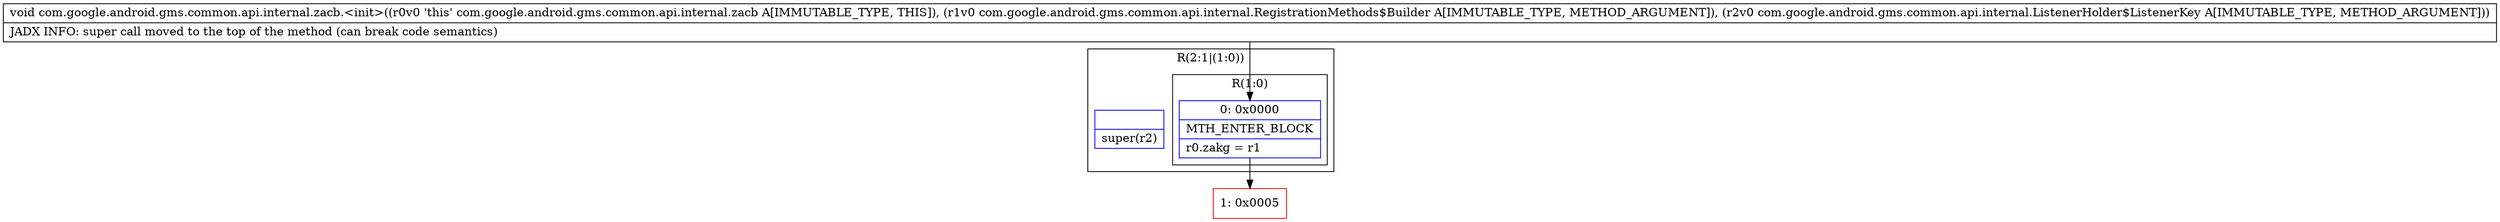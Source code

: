 digraph "CFG forcom.google.android.gms.common.api.internal.zacb.\<init\>(Lcom\/google\/android\/gms\/common\/api\/internal\/RegistrationMethods$Builder;Lcom\/google\/android\/gms\/common\/api\/internal\/ListenerHolder$ListenerKey;)V" {
subgraph cluster_Region_469989149 {
label = "R(2:1|(1:0))";
node [shape=record,color=blue];
Node_InsnContainer_1462645826 [shape=record,label="{|super(r2)\l}"];
subgraph cluster_Region_31739489 {
label = "R(1:0)";
node [shape=record,color=blue];
Node_0 [shape=record,label="{0\:\ 0x0000|MTH_ENTER_BLOCK\l|r0.zakg = r1\l}"];
}
}
Node_1 [shape=record,color=red,label="{1\:\ 0x0005}"];
MethodNode[shape=record,label="{void com.google.android.gms.common.api.internal.zacb.\<init\>((r0v0 'this' com.google.android.gms.common.api.internal.zacb A[IMMUTABLE_TYPE, THIS]), (r1v0 com.google.android.gms.common.api.internal.RegistrationMethods$Builder A[IMMUTABLE_TYPE, METHOD_ARGUMENT]), (r2v0 com.google.android.gms.common.api.internal.ListenerHolder$ListenerKey A[IMMUTABLE_TYPE, METHOD_ARGUMENT]))  | JADX INFO: super call moved to the top of the method (can break code semantics)\l}"];
MethodNode -> Node_0;
Node_0 -> Node_1;
}

